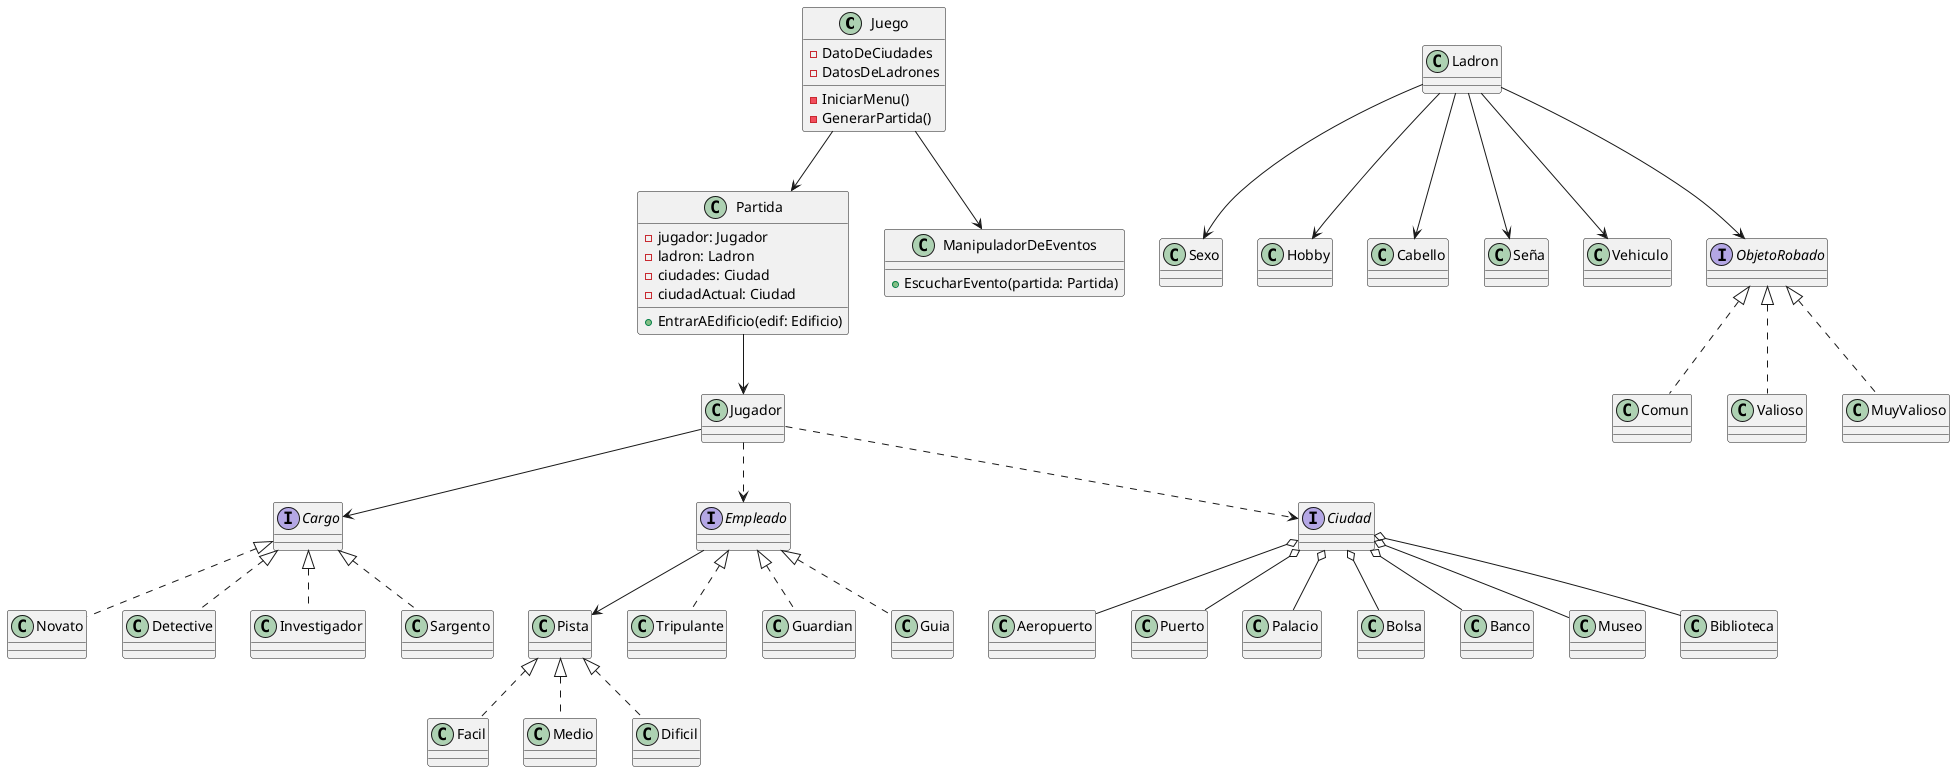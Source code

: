 @startuml algoThief
class Juego {
- DatoDeCiudades
- DatosDeLadrones

- IniciarMenu()
- GenerarPartida()

}

class Partida {
- jugador: Jugador
- ladron: Ladron
- ciudades: Ciudad
- ciudadActual: Ciudad

+ EntrarAEdificio(edif: Edificio)
}


class ManipuladorDeEventos {
+ EscucharEvento(partida: Partida)
}

interface Pista{}

class Facil{}
class Medio{}
class Dificil{}


interface Cargo{}
class Novato{}
class Detective{}
class Investigador{}
class Sargento{}


interface Empleado{}
class Tripulante{}
class Guardian{}
class Guia{}
interface Ciudad{
}

class Pista{
}

class Aeropuerto{}
class Puerto{}
class Palacio{}
class Bolsa{}
class Banco{}
class Museo{}

Jugador --> Cargo
class Novato implements Cargo
class Detective implements Cargo
class Investigador implements Cargo
class Sargento  implements Cargo

class Tripulante implements Empleado
class Guardian implements Empleado
class Guia implements Empleado

Ciudad o-- Aeropuerto
Ciudad o-- Puerto
Ciudad o-- Biblioteca
Ciudad o-- Palacio
Ciudad o-- Bolsa
Ciudad o-- Banco
Ciudad o-- Museo


class Ladron{}
class Sexo{}


Ladron --> Sexo
Ladron --> Hobby
Ladron --> Cabello
Ladron --> Seña
Ladron --> Vehiculo

interface ObjetoRobado{}
class Comun{}
class Valioso{}
class MuyValioso{}
class Comun implements ObjetoRobado
class Valioso implements ObjetoRobado
class MuyValioso implements ObjetoRobado

class Medio implements Pista
class Facil implements Pista
class Dificil implements Pista

Juego --> Partida
Juego --> ManipuladorDeEventos

Partida --> Jugador

Empleado-->Pista
Jugador ..>Ciudad
Jugador ..>Empleado
Ladron --> ObjetoRobado

@enduml